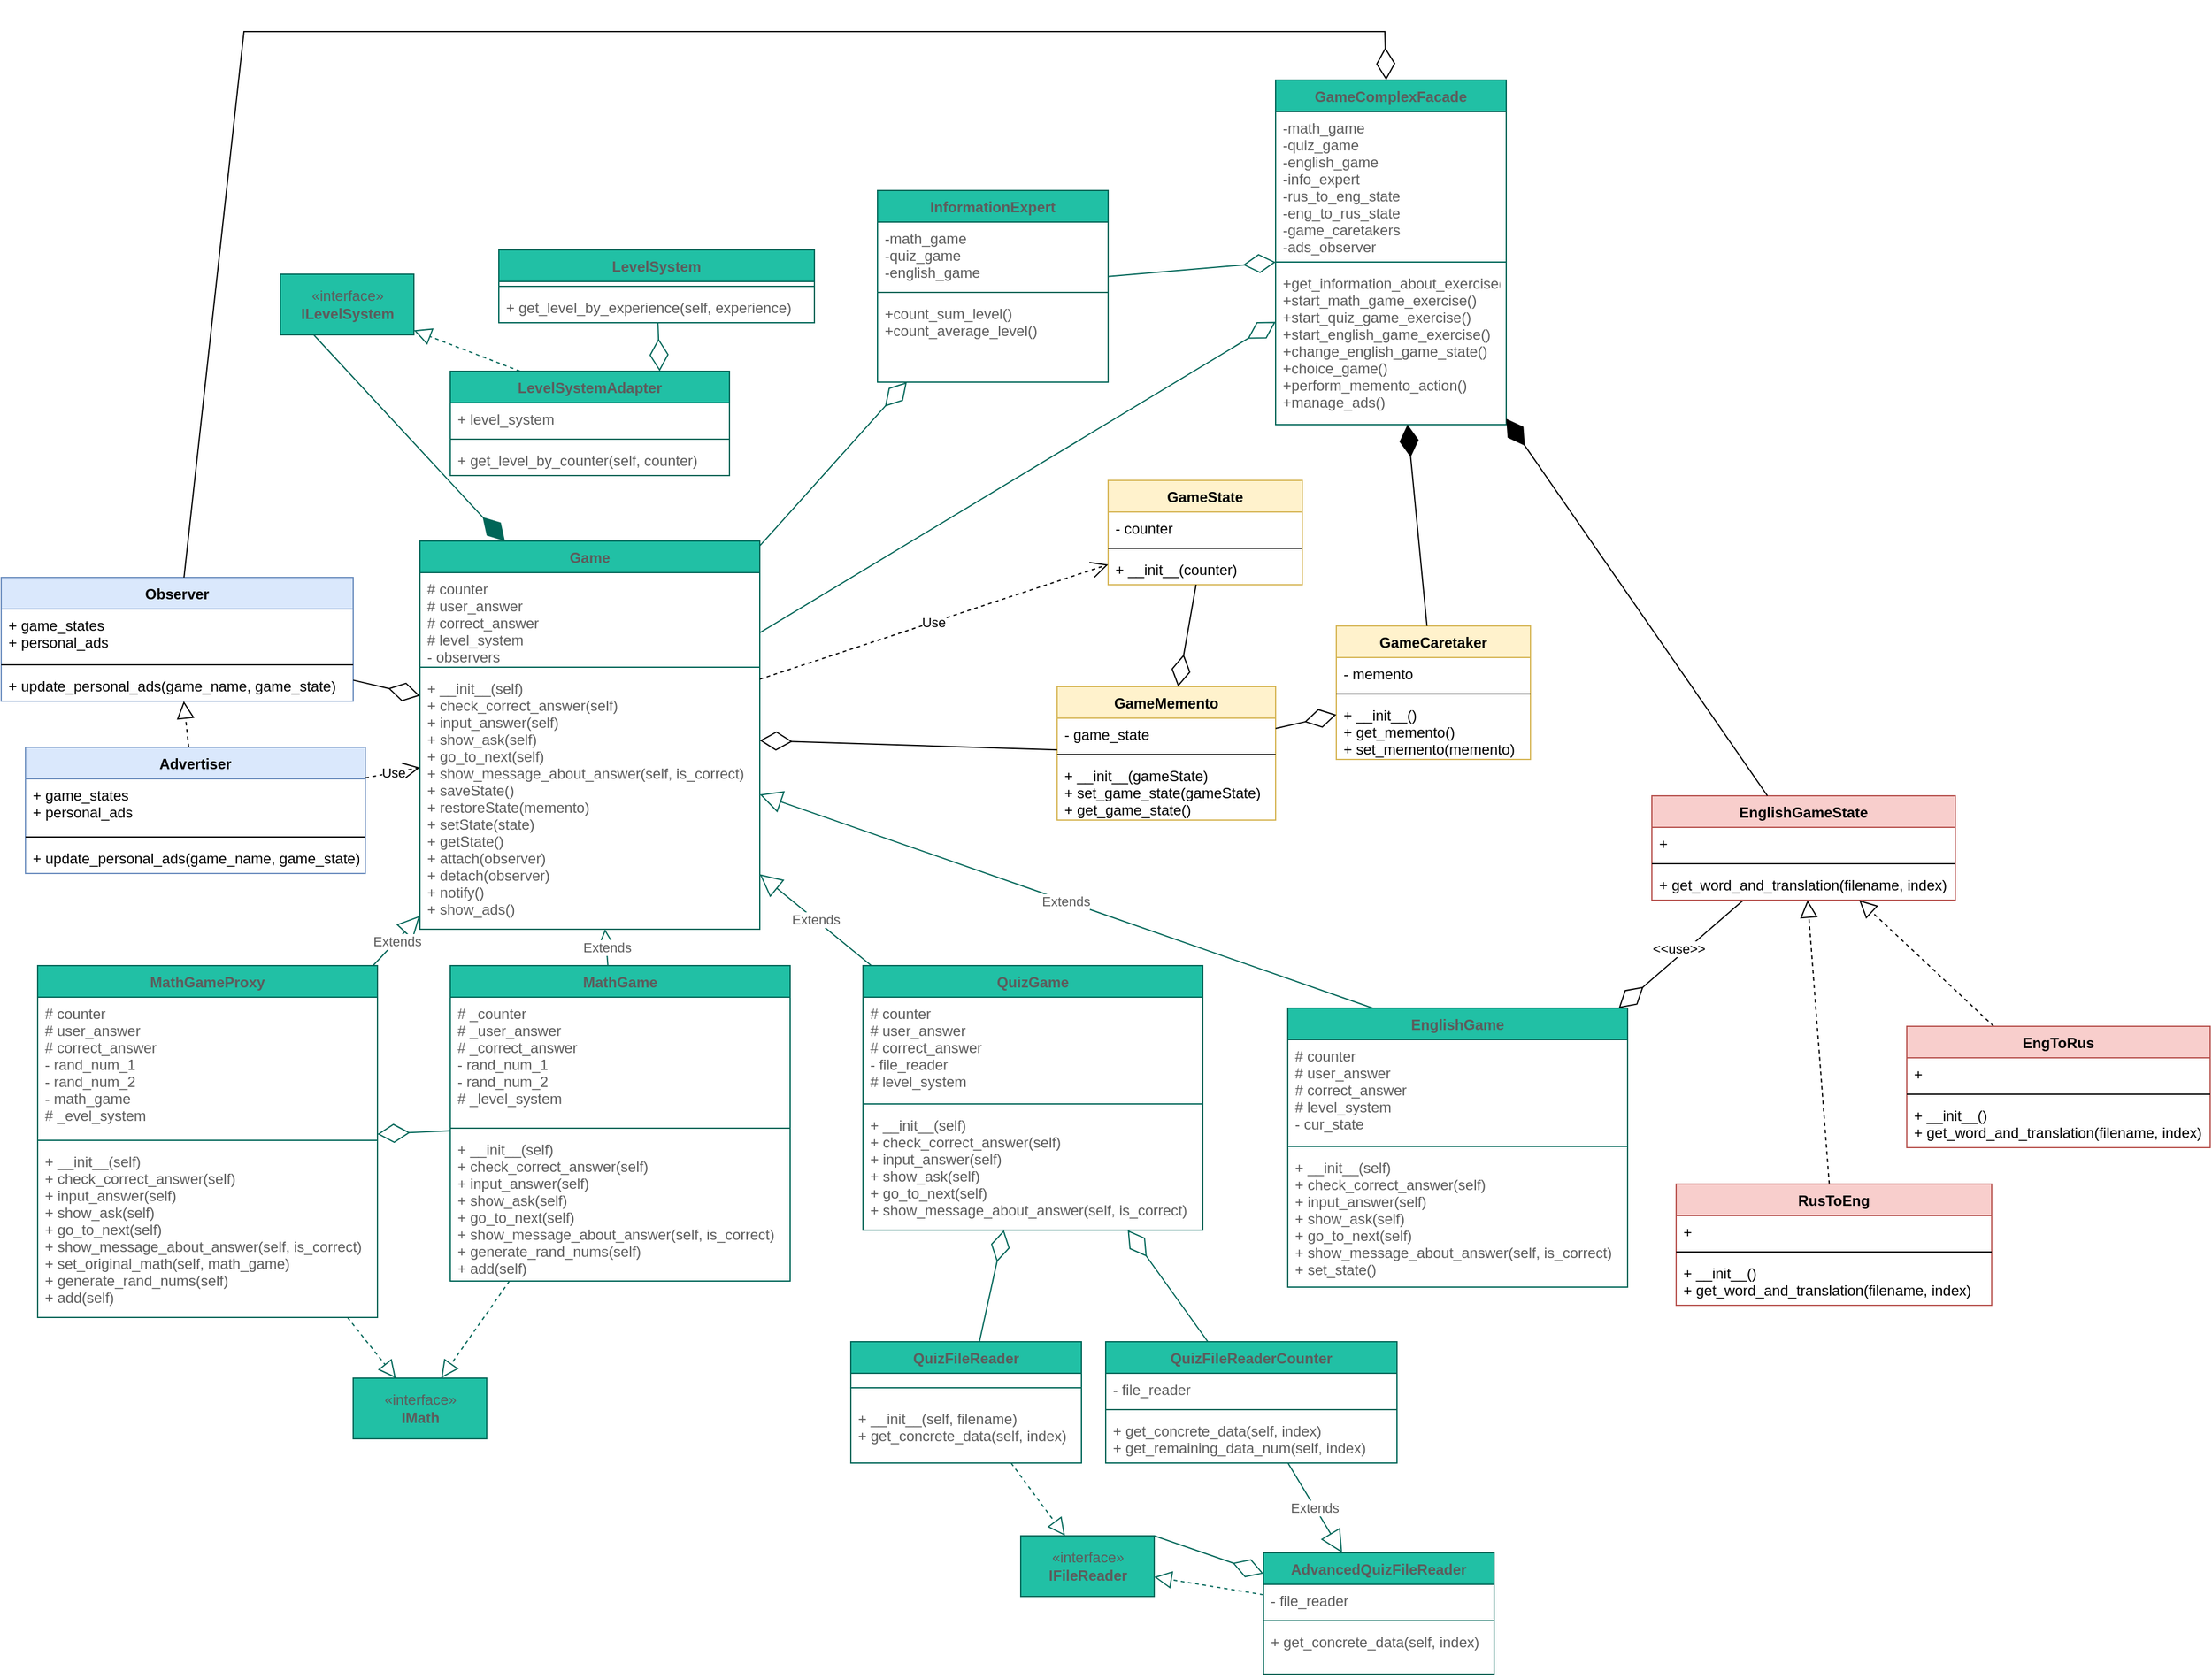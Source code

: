 <mxfile version="18.0.4" type="device"><diagram id="47L1khOK_J4-y1NFxD4O" name="Страница 1"><mxGraphModel dx="2498" dy="2611" grid="1" gridSize="10" guides="1" tooltips="1" connect="1" arrows="1" fold="1" page="1" pageScale="1" pageWidth="1654" pageHeight="1169" math="0" shadow="0"><root><mxCell id="0"/><mxCell id="1" parent="0"/><mxCell id="GJVrgp9cWyJkPdO_o0ju-1" value="«interface»&lt;br&gt;&lt;b&gt;IMath&lt;/b&gt;" style="html=1;fillColor=#21C0A5;strokeColor=#006658;fontColor=#5C5C5C;" parent="1" vertex="1"><mxGeometry x="300" y="780" width="110" height="50" as="geometry"/></mxCell><mxCell id="GJVrgp9cWyJkPdO_o0ju-2" value="«interface»&lt;br&gt;&lt;b&gt;IFileReader&lt;/b&gt;" style="html=1;fillColor=#21C0A5;strokeColor=#006658;fontColor=#5C5C5C;" parent="1" vertex="1"><mxGeometry x="850" y="910" width="110" height="50" as="geometry"/></mxCell><mxCell id="GJVrgp9cWyJkPdO_o0ju-3" value="QuizFileReader" style="swimlane;fontStyle=1;align=center;verticalAlign=top;childLayout=stackLayout;horizontal=1;startSize=26;horizontalStack=0;resizeParent=1;resizeParentMax=0;resizeLast=0;collapsible=1;marginBottom=0;fillColor=#21C0A5;strokeColor=#006658;fontColor=#5C5C5C;" parent="1" vertex="1"><mxGeometry x="710" y="750" width="190" height="100" as="geometry"/></mxCell><mxCell id="GJVrgp9cWyJkPdO_o0ju-5" value="" style="line;strokeWidth=1;fillColor=none;align=left;verticalAlign=middle;spacingTop=-1;spacingLeft=3;spacingRight=3;rotatable=0;labelPosition=right;points=[];portConstraint=eastwest;strokeColor=#006658;fontColor=#5C5C5C;" parent="GJVrgp9cWyJkPdO_o0ju-3" vertex="1"><mxGeometry y="26" width="190" height="24" as="geometry"/></mxCell><mxCell id="GJVrgp9cWyJkPdO_o0ju-6" value="+ __init__(self, filename)&#10;+ get_concrete_data(self, index)&#10;" style="text;strokeColor=none;fillColor=none;align=left;verticalAlign=top;spacingLeft=4;spacingRight=4;overflow=hidden;rotatable=0;points=[[0,0.5],[1,0.5]];portConstraint=eastwest;fontColor=#5C5C5C;" parent="GJVrgp9cWyJkPdO_o0ju-3" vertex="1"><mxGeometry y="50" width="190" height="50" as="geometry"/></mxCell><mxCell id="GJVrgp9cWyJkPdO_o0ju-7" value="" style="endArrow=block;dashed=1;endFill=0;endSize=12;html=1;rounded=0;strokeColor=#006658;fontColor=#5C5C5C;" parent="1" source="GJVrgp9cWyJkPdO_o0ju-3" target="GJVrgp9cWyJkPdO_o0ju-2" edge="1"><mxGeometry width="160" relative="1" as="geometry"><mxPoint x="450" y="330" as="sourcePoint"/><mxPoint x="610" y="330" as="targetPoint"/></mxGeometry></mxCell><mxCell id="GJVrgp9cWyJkPdO_o0ju-8" value="Game" style="swimlane;fontStyle=1;align=center;verticalAlign=top;childLayout=stackLayout;horizontal=1;startSize=26;horizontalStack=0;resizeParent=1;resizeParentMax=0;resizeLast=0;collapsible=1;marginBottom=0;fillColor=#21C0A5;strokeColor=#006658;fontColor=#5C5C5C;" parent="1" vertex="1"><mxGeometry x="355" y="90" width="280" height="320" as="geometry"/></mxCell><mxCell id="GJVrgp9cWyJkPdO_o0ju-9" value="# counter&#10;# user_answer&#10;# correct_answer&#10;# level_system&#10;- observers" style="text;strokeColor=none;fillColor=none;align=left;verticalAlign=top;spacingLeft=4;spacingRight=4;overflow=hidden;rotatable=0;points=[[0,0.5],[1,0.5]];portConstraint=eastwest;fontColor=#5C5C5C;" parent="GJVrgp9cWyJkPdO_o0ju-8" vertex="1"><mxGeometry y="26" width="280" height="74" as="geometry"/></mxCell><mxCell id="GJVrgp9cWyJkPdO_o0ju-10" value="" style="line;strokeWidth=1;fillColor=none;align=left;verticalAlign=middle;spacingTop=-1;spacingLeft=3;spacingRight=3;rotatable=0;labelPosition=right;points=[];portConstraint=eastwest;strokeColor=#006658;fontColor=#5C5C5C;" parent="GJVrgp9cWyJkPdO_o0ju-8" vertex="1"><mxGeometry y="100" width="280" height="8" as="geometry"/></mxCell><mxCell id="GJVrgp9cWyJkPdO_o0ju-11" value="+ __init__(self)&#10;+ check_correct_answer(self)&#10;+ input_answer(self)&#10;+ show_ask(self)&#10;+ go_to_next(self)&#10;+ show_message_about_answer(self, is_correct)&#10;+ saveState()&#10;+ restoreState(memento)&#10;+ setState(state)&#10;+ getState()&#10;+ attach(observer)&#10;+ detach(observer)&#10;+ notify()&#10;+ show_ads()" style="text;strokeColor=none;fillColor=none;align=left;verticalAlign=top;spacingLeft=4;spacingRight=4;overflow=hidden;rotatable=0;points=[[0,0.5],[1,0.5]];portConstraint=eastwest;fontColor=#5C5C5C;" parent="GJVrgp9cWyJkPdO_o0ju-8" vertex="1"><mxGeometry y="108" width="280" height="212" as="geometry"/></mxCell><mxCell id="GJVrgp9cWyJkPdO_o0ju-12" value="MathGame" style="swimlane;fontStyle=1;align=center;verticalAlign=top;childLayout=stackLayout;horizontal=1;startSize=26;horizontalStack=0;resizeParent=1;resizeParentMax=0;resizeLast=0;collapsible=1;marginBottom=0;fillColor=#21C0A5;strokeColor=#006658;fontColor=#5C5C5C;" parent="1" vertex="1"><mxGeometry x="380" y="440" width="280" height="260" as="geometry"/></mxCell><mxCell id="GJVrgp9cWyJkPdO_o0ju-13" value="# _counter&#10;# _user_answer&#10;# _correct_answer&#10;- rand_num_1&#10;- rand_num_2&#10;# _level_system" style="text;strokeColor=none;fillColor=none;align=left;verticalAlign=top;spacingLeft=4;spacingRight=4;overflow=hidden;rotatable=0;points=[[0,0.5],[1,0.5]];portConstraint=eastwest;fontColor=#5C5C5C;" parent="GJVrgp9cWyJkPdO_o0ju-12" vertex="1"><mxGeometry y="26" width="280" height="104" as="geometry"/></mxCell><mxCell id="GJVrgp9cWyJkPdO_o0ju-14" value="" style="line;strokeWidth=1;fillColor=none;align=left;verticalAlign=middle;spacingTop=-1;spacingLeft=3;spacingRight=3;rotatable=0;labelPosition=right;points=[];portConstraint=eastwest;strokeColor=#006658;fontColor=#5C5C5C;" parent="GJVrgp9cWyJkPdO_o0ju-12" vertex="1"><mxGeometry y="130" width="280" height="8" as="geometry"/></mxCell><mxCell id="GJVrgp9cWyJkPdO_o0ju-15" value="+ __init__(self)&#10;+ check_correct_answer(self)&#10;+ input_answer(self)&#10;+ show_ask(self)&#10;+ go_to_next(self)&#10;+ show_message_about_answer(self, is_correct)&#10;+ generate_rand_nums(self)&#10;+ add(self)" style="text;strokeColor=none;fillColor=none;align=left;verticalAlign=top;spacingLeft=4;spacingRight=4;overflow=hidden;rotatable=0;points=[[0,0.5],[1,0.5]];portConstraint=eastwest;fontColor=#5C5C5C;" parent="GJVrgp9cWyJkPdO_o0ju-12" vertex="1"><mxGeometry y="138" width="280" height="122" as="geometry"/></mxCell><mxCell id="GJVrgp9cWyJkPdO_o0ju-16" value="MathGameProxy" style="swimlane;fontStyle=1;align=center;verticalAlign=top;childLayout=stackLayout;horizontal=1;startSize=26;horizontalStack=0;resizeParent=1;resizeParentMax=0;resizeLast=0;collapsible=1;marginBottom=0;fillColor=#21C0A5;strokeColor=#006658;fontColor=#5C5C5C;" parent="1" vertex="1"><mxGeometry x="40" y="440" width="280" height="290" as="geometry"/></mxCell><mxCell id="GJVrgp9cWyJkPdO_o0ju-17" value="# counter&#10;# user_answer&#10;# correct_answer&#10;- rand_num_1&#10;- rand_num_2&#10;- math_game&#10;# _evel_system" style="text;strokeColor=none;fillColor=none;align=left;verticalAlign=top;spacingLeft=4;spacingRight=4;overflow=hidden;rotatable=0;points=[[0,0.5],[1,0.5]];portConstraint=eastwest;fontColor=#5C5C5C;" parent="GJVrgp9cWyJkPdO_o0ju-16" vertex="1"><mxGeometry y="26" width="280" height="114" as="geometry"/></mxCell><mxCell id="GJVrgp9cWyJkPdO_o0ju-18" value="" style="line;strokeWidth=1;fillColor=none;align=left;verticalAlign=middle;spacingTop=-1;spacingLeft=3;spacingRight=3;rotatable=0;labelPosition=right;points=[];portConstraint=eastwest;strokeColor=#006658;fontColor=#5C5C5C;" parent="GJVrgp9cWyJkPdO_o0ju-16" vertex="1"><mxGeometry y="140" width="280" height="8" as="geometry"/></mxCell><mxCell id="GJVrgp9cWyJkPdO_o0ju-19" value="+ __init__(self)&#10;+ check_correct_answer(self)&#10;+ input_answer(self)&#10;+ show_ask(self)&#10;+ go_to_next(self)&#10;+ show_message_about_answer(self, is_correct)&#10;+ set_original_math(self, math_game)&#10;+ generate_rand_nums(self)&#10;+ add(self)" style="text;strokeColor=none;fillColor=none;align=left;verticalAlign=top;spacingLeft=4;spacingRight=4;overflow=hidden;rotatable=0;points=[[0,0.5],[1,0.5]];portConstraint=eastwest;fontColor=#5C5C5C;" parent="GJVrgp9cWyJkPdO_o0ju-16" vertex="1"><mxGeometry y="148" width="280" height="142" as="geometry"/></mxCell><mxCell id="GJVrgp9cWyJkPdO_o0ju-20" value="" style="endArrow=block;dashed=1;endFill=0;endSize=12;html=1;rounded=0;strokeColor=#006658;fontColor=#5C5C5C;" parent="1" source="GJVrgp9cWyJkPdO_o0ju-16" target="GJVrgp9cWyJkPdO_o0ju-1" edge="1"><mxGeometry width="160" relative="1" as="geometry"><mxPoint x="260" y="330" as="sourcePoint"/><mxPoint x="420" y="330" as="targetPoint"/></mxGeometry></mxCell><mxCell id="GJVrgp9cWyJkPdO_o0ju-21" value="" style="endArrow=block;dashed=1;endFill=0;endSize=12;html=1;rounded=0;strokeColor=#006658;fontColor=#5C5C5C;" parent="1" source="GJVrgp9cWyJkPdO_o0ju-12" target="GJVrgp9cWyJkPdO_o0ju-1" edge="1"><mxGeometry width="160" relative="1" as="geometry"><mxPoint x="260" y="330" as="sourcePoint"/><mxPoint x="420" y="330" as="targetPoint"/></mxGeometry></mxCell><mxCell id="GJVrgp9cWyJkPdO_o0ju-22" value="Extends" style="endArrow=block;endSize=16;endFill=0;html=1;rounded=0;strokeColor=#006658;fontColor=#5C5C5C;" parent="1" source="GJVrgp9cWyJkPdO_o0ju-12" target="GJVrgp9cWyJkPdO_o0ju-8" edge="1"><mxGeometry width="160" relative="1" as="geometry"><mxPoint x="260" y="330" as="sourcePoint"/><mxPoint x="420" y="330" as="targetPoint"/></mxGeometry></mxCell><mxCell id="GJVrgp9cWyJkPdO_o0ju-23" value="Extends" style="endArrow=block;endSize=16;endFill=0;html=1;rounded=0;strokeColor=#006658;fontColor=#5C5C5C;" parent="1" source="GJVrgp9cWyJkPdO_o0ju-16" target="GJVrgp9cWyJkPdO_o0ju-8" edge="1"><mxGeometry width="160" relative="1" as="geometry"><mxPoint x="436.721" y="420" as="sourcePoint"/><mxPoint x="478.033" y="330" as="targetPoint"/></mxGeometry></mxCell><mxCell id="GJVrgp9cWyJkPdO_o0ju-24" value="QuizGame" style="swimlane;fontStyle=1;align=center;verticalAlign=top;childLayout=stackLayout;horizontal=1;startSize=26;horizontalStack=0;resizeParent=1;resizeParentMax=0;resizeLast=0;collapsible=1;marginBottom=0;fillColor=#21C0A5;strokeColor=#006658;fontColor=#5C5C5C;" parent="1" vertex="1"><mxGeometry x="720" y="440" width="280" height="218" as="geometry"/></mxCell><mxCell id="GJVrgp9cWyJkPdO_o0ju-25" value="# counter&#10;# user_answer&#10;# correct_answer&#10;- file_reader&#10;# level_system" style="text;strokeColor=none;fillColor=none;align=left;verticalAlign=top;spacingLeft=4;spacingRight=4;overflow=hidden;rotatable=0;points=[[0,0.5],[1,0.5]];portConstraint=eastwest;fontColor=#5C5C5C;" parent="GJVrgp9cWyJkPdO_o0ju-24" vertex="1"><mxGeometry y="26" width="280" height="84" as="geometry"/></mxCell><mxCell id="GJVrgp9cWyJkPdO_o0ju-26" value="" style="line;strokeWidth=1;fillColor=none;align=left;verticalAlign=middle;spacingTop=-1;spacingLeft=3;spacingRight=3;rotatable=0;labelPosition=right;points=[];portConstraint=eastwest;strokeColor=#006658;fontColor=#5C5C5C;" parent="GJVrgp9cWyJkPdO_o0ju-24" vertex="1"><mxGeometry y="110" width="280" height="8" as="geometry"/></mxCell><mxCell id="GJVrgp9cWyJkPdO_o0ju-27" value="+ __init__(self)&#10;+ check_correct_answer(self)&#10;+ input_answer(self)&#10;+ show_ask(self)&#10;+ go_to_next(self)&#10;+ show_message_about_answer(self, is_correct)" style="text;strokeColor=none;fillColor=none;align=left;verticalAlign=top;spacingLeft=4;spacingRight=4;overflow=hidden;rotatable=0;points=[[0,0.5],[1,0.5]];portConstraint=eastwest;fontColor=#5C5C5C;" parent="GJVrgp9cWyJkPdO_o0ju-24" vertex="1"><mxGeometry y="118" width="280" height="100" as="geometry"/></mxCell><mxCell id="GJVrgp9cWyJkPdO_o0ju-30" value="Extends" style="endArrow=block;endSize=16;endFill=0;html=1;rounded=0;strokeColor=#006658;fontColor=#5C5C5C;" parent="1" source="GJVrgp9cWyJkPdO_o0ju-24" target="GJVrgp9cWyJkPdO_o0ju-8" edge="1"><mxGeometry width="160" relative="1" as="geometry"><mxPoint x="470" y="330" as="sourcePoint"/><mxPoint x="630" y="330" as="targetPoint"/></mxGeometry></mxCell><mxCell id="GJVrgp9cWyJkPdO_o0ju-33" value="" style="endArrow=diamondThin;endFill=0;endSize=24;html=1;rounded=0;strokeColor=#006658;fontColor=#5C5C5C;" parent="1" source="GJVrgp9cWyJkPdO_o0ju-3" target="GJVrgp9cWyJkPdO_o0ju-24" edge="1"><mxGeometry width="160" relative="1" as="geometry"><mxPoint x="890" y="410" as="sourcePoint"/><mxPoint x="820" y="420" as="targetPoint"/></mxGeometry></mxCell><mxCell id="GJVrgp9cWyJkPdO_o0ju-34" value="" style="endArrow=diamondThin;endFill=0;endSize=24;html=1;rounded=0;strokeColor=#006658;fontColor=#5C5C5C;" parent="1" source="GJVrgp9cWyJkPdO_o0ju-12" target="GJVrgp9cWyJkPdO_o0ju-16" edge="1"><mxGeometry width="160" relative="1" as="geometry"><mxPoint x="340" y="530" as="sourcePoint"/><mxPoint x="630" y="330" as="targetPoint"/></mxGeometry></mxCell><mxCell id="GWWvxR5-vKfS2fIz4KUK-1" value="«interface»&lt;br&gt;&lt;b&gt;ILevelSystem&lt;br&gt;&lt;/b&gt;" style="html=1;fillColor=#21C0A5;strokeColor=#006658;fontColor=#5C5C5C;" parent="1" vertex="1"><mxGeometry x="240" y="-130" width="110" height="50" as="geometry"/></mxCell><mxCell id="GWWvxR5-vKfS2fIz4KUK-9" value="" style="endArrow=block;dashed=1;endFill=0;endSize=12;html=1;rounded=0;exitX=0.25;exitY=0;exitDx=0;exitDy=0;strokeColor=#006658;fontColor=#5C5C5C;" parent="1" source="ld3QfRe9ozLoB7Dyn18O-8" target="GWWvxR5-vKfS2fIz4KUK-1" edge="1"><mxGeometry width="160" relative="1" as="geometry"><mxPoint x="617.5" y="30" as="sourcePoint"/><mxPoint x="235" y="-50" as="targetPoint"/></mxGeometry></mxCell><mxCell id="GWWvxR5-vKfS2fIz4KUK-10" value="LevelSystem" style="swimlane;fontStyle=1;align=center;verticalAlign=top;childLayout=stackLayout;horizontal=1;startSize=26;horizontalStack=0;resizeParent=1;resizeParentMax=0;resizeLast=0;collapsible=1;marginBottom=0;fillColor=#21C0A5;strokeColor=#006658;fontColor=#5C5C5C;" parent="1" vertex="1"><mxGeometry x="420" y="-150" width="260" height="60" as="geometry"/></mxCell><mxCell id="GWWvxR5-vKfS2fIz4KUK-12" value="" style="line;strokeWidth=1;fillColor=none;align=left;verticalAlign=middle;spacingTop=-1;spacingLeft=3;spacingRight=3;rotatable=0;labelPosition=right;points=[];portConstraint=eastwest;strokeColor=#006658;fontColor=#5C5C5C;" parent="GWWvxR5-vKfS2fIz4KUK-10" vertex="1"><mxGeometry y="26" width="260" height="8" as="geometry"/></mxCell><mxCell id="GWWvxR5-vKfS2fIz4KUK-13" value="+ get_level_by_experience(self, experience)" style="text;strokeColor=none;fillColor=none;align=left;verticalAlign=top;spacingLeft=4;spacingRight=4;overflow=hidden;rotatable=0;points=[[0,0.5],[1,0.5]];portConstraint=eastwest;fontColor=#5C5C5C;" parent="GWWvxR5-vKfS2fIz4KUK-10" vertex="1"><mxGeometry y="34" width="260" height="26" as="geometry"/></mxCell><mxCell id="GWWvxR5-vKfS2fIz4KUK-15" value="" style="endArrow=diamondThin;endFill=0;endSize=24;html=1;rounded=0;entryX=0.75;entryY=0;entryDx=0;entryDy=0;strokeColor=#006658;fontColor=#5C5C5C;" parent="1" source="GWWvxR5-vKfS2fIz4KUK-10" target="ld3QfRe9ozLoB7Dyn18O-8" edge="1"><mxGeometry width="160" relative="1" as="geometry"><mxPoint x="675" y="177.077" as="sourcePoint"/><mxPoint x="752.5" y="30" as="targetPoint"/></mxGeometry></mxCell><mxCell id="GWWvxR5-vKfS2fIz4KUK-22" value="AdvancedQuizFileReader" style="swimlane;fontStyle=1;align=center;verticalAlign=top;childLayout=stackLayout;horizontal=1;startSize=26;horizontalStack=0;resizeParent=1;resizeParentMax=0;resizeLast=0;collapsible=1;marginBottom=0;fillColor=#21C0A5;strokeColor=#006658;fontColor=#5C5C5C;" parent="1" vertex="1"><mxGeometry x="1050" y="924" width="190" height="100" as="geometry"/></mxCell><mxCell id="GWWvxR5-vKfS2fIz4KUK-23" value="- file_reader" style="text;strokeColor=none;fillColor=none;align=left;verticalAlign=top;spacingLeft=4;spacingRight=4;overflow=hidden;rotatable=0;points=[[0,0.5],[1,0.5]];portConstraint=eastwest;fontColor=#5C5C5C;" parent="GWWvxR5-vKfS2fIz4KUK-22" vertex="1"><mxGeometry y="26" width="190" height="26" as="geometry"/></mxCell><mxCell id="GWWvxR5-vKfS2fIz4KUK-24" value="" style="line;strokeWidth=1;fillColor=none;align=left;verticalAlign=middle;spacingTop=-1;spacingLeft=3;spacingRight=3;rotatable=0;labelPosition=right;points=[];portConstraint=eastwest;strokeColor=#006658;fontColor=#5C5C5C;" parent="GWWvxR5-vKfS2fIz4KUK-22" vertex="1"><mxGeometry y="52" width="190" height="8" as="geometry"/></mxCell><mxCell id="GWWvxR5-vKfS2fIz4KUK-25" value="+ get_concrete_data(self, index)" style="text;strokeColor=none;fillColor=none;align=left;verticalAlign=top;spacingLeft=4;spacingRight=4;overflow=hidden;rotatable=0;points=[[0,0.5],[1,0.5]];portConstraint=eastwest;fontColor=#5C5C5C;" parent="GWWvxR5-vKfS2fIz4KUK-22" vertex="1"><mxGeometry y="60" width="190" height="40" as="geometry"/></mxCell><mxCell id="GWWvxR5-vKfS2fIz4KUK-26" value="" style="endArrow=block;dashed=1;endFill=0;endSize=12;html=1;rounded=0;strokeColor=#006658;fontColor=#5C5C5C;" parent="1" source="GWWvxR5-vKfS2fIz4KUK-22" target="GJVrgp9cWyJkPdO_o0ju-2" edge="1"><mxGeometry width="160" relative="1" as="geometry"><mxPoint x="810" y="290" as="sourcePoint"/><mxPoint x="810" y="240" as="targetPoint"/></mxGeometry></mxCell><mxCell id="GWWvxR5-vKfS2fIz4KUK-27" value="" style="endArrow=diamondThin;endFill=0;endSize=24;html=1;rounded=0;exitX=1;exitY=0;exitDx=0;exitDy=0;strokeColor=#006658;fontColor=#5C5C5C;" parent="1" source="GJVrgp9cWyJkPdO_o0ju-2" target="GWWvxR5-vKfS2fIz4KUK-22" edge="1"><mxGeometry width="160" relative="1" as="geometry"><mxPoint x="1120" y="190" as="sourcePoint"/><mxPoint x="1040" y="230" as="targetPoint"/></mxGeometry></mxCell><mxCell id="GWWvxR5-vKfS2fIz4KUK-28" value="QuizFileReaderCounter" style="swimlane;fontStyle=1;align=center;verticalAlign=top;childLayout=stackLayout;horizontal=1;startSize=26;horizontalStack=0;resizeParent=1;resizeParentMax=0;resizeLast=0;collapsible=1;marginBottom=0;fillColor=#21C0A5;strokeColor=#006658;fontColor=#5C5C5C;" parent="1" vertex="1"><mxGeometry x="920" y="750" width="240" height="100" as="geometry"/></mxCell><mxCell id="GWWvxR5-vKfS2fIz4KUK-29" value="- file_reader" style="text;strokeColor=none;fillColor=none;align=left;verticalAlign=top;spacingLeft=4;spacingRight=4;overflow=hidden;rotatable=0;points=[[0,0.5],[1,0.5]];portConstraint=eastwest;fontColor=#5C5C5C;" parent="GWWvxR5-vKfS2fIz4KUK-28" vertex="1"><mxGeometry y="26" width="240" height="26" as="geometry"/></mxCell><mxCell id="GWWvxR5-vKfS2fIz4KUK-30" value="" style="line;strokeWidth=1;fillColor=none;align=left;verticalAlign=middle;spacingTop=-1;spacingLeft=3;spacingRight=3;rotatable=0;labelPosition=right;points=[];portConstraint=eastwest;strokeColor=#006658;fontColor=#5C5C5C;" parent="GWWvxR5-vKfS2fIz4KUK-28" vertex="1"><mxGeometry y="52" width="240" height="8" as="geometry"/></mxCell><mxCell id="GWWvxR5-vKfS2fIz4KUK-31" value="+ get_concrete_data(self, index)&#10;+ get_remaining_data_num(self, index)" style="text;strokeColor=none;fillColor=none;align=left;verticalAlign=top;spacingLeft=4;spacingRight=4;overflow=hidden;rotatable=0;points=[[0,0.5],[1,0.5]];portConstraint=eastwest;fontColor=#5C5C5C;" parent="GWWvxR5-vKfS2fIz4KUK-28" vertex="1"><mxGeometry y="60" width="240" height="40" as="geometry"/></mxCell><mxCell id="FPQztJp6y0ThQCiuHqUh-1" value="" style="endArrow=diamondThin;endFill=0;endSize=24;html=1;rounded=0;strokeColor=#006658;fontColor=#5C5C5C;" parent="1" source="GWWvxR5-vKfS2fIz4KUK-28" target="GJVrgp9cWyJkPdO_o0ju-24" edge="1"><mxGeometry width="160" relative="1" as="geometry"><mxPoint x="760" y="440" as="sourcePoint"/><mxPoint x="1070" y="600" as="targetPoint"/></mxGeometry></mxCell><mxCell id="FPQztJp6y0ThQCiuHqUh-3" value="Extends" style="endArrow=block;endSize=16;endFill=0;html=1;rounded=0;strokeColor=#006658;fontColor=#5C5C5C;" parent="1" source="GWWvxR5-vKfS2fIz4KUK-28" target="GWWvxR5-vKfS2fIz4KUK-22" edge="1"><mxGeometry width="160" relative="1" as="geometry"><mxPoint x="753.529" y="450" as="sourcePoint"/><mxPoint x="635.882" y="350" as="targetPoint"/></mxGeometry></mxCell><mxCell id="ld3QfRe9ozLoB7Dyn18O-3" value="" style="endArrow=diamondThin;endFill=1;endSize=24;html=1;rounded=0;entryX=0.25;entryY=0;entryDx=0;entryDy=0;exitX=0.25;exitY=1;exitDx=0;exitDy=0;strokeColor=#006658;fontColor=#5C5C5C;" parent="1" source="GWWvxR5-vKfS2fIz4KUK-1" target="GJVrgp9cWyJkPdO_o0ju-8" edge="1"><mxGeometry width="160" relative="1" as="geometry"><mxPoint x="450" y="-60" as="sourcePoint"/><mxPoint x="820" y="-10" as="targetPoint"/></mxGeometry></mxCell><mxCell id="ld3QfRe9ozLoB7Dyn18O-8" value="LevelSystemAdapter" style="swimlane;fontStyle=1;align=center;verticalAlign=top;childLayout=stackLayout;horizontal=1;startSize=26;horizontalStack=0;resizeParent=1;resizeParentMax=0;resizeLast=0;collapsible=1;marginBottom=0;fillColor=#21C0A5;strokeColor=#006658;fontColor=#5C5C5C;" parent="1" vertex="1"><mxGeometry x="380" y="-50" width="230" height="86" as="geometry"/></mxCell><mxCell id="ld3QfRe9ozLoB7Dyn18O-9" value="+ level_system" style="text;strokeColor=none;fillColor=none;align=left;verticalAlign=top;spacingLeft=4;spacingRight=4;overflow=hidden;rotatable=0;points=[[0,0.5],[1,0.5]];portConstraint=eastwest;fontColor=#5C5C5C;" parent="ld3QfRe9ozLoB7Dyn18O-8" vertex="1"><mxGeometry y="26" width="230" height="26" as="geometry"/></mxCell><mxCell id="ld3QfRe9ozLoB7Dyn18O-10" value="" style="line;strokeWidth=1;fillColor=none;align=left;verticalAlign=middle;spacingTop=-1;spacingLeft=3;spacingRight=3;rotatable=0;labelPosition=right;points=[];portConstraint=eastwest;strokeColor=#006658;fontColor=#5C5C5C;" parent="ld3QfRe9ozLoB7Dyn18O-8" vertex="1"><mxGeometry y="52" width="230" height="8" as="geometry"/></mxCell><mxCell id="ld3QfRe9ozLoB7Dyn18O-11" value="+ get_level_by_counter(self, counter)" style="text;strokeColor=none;fillColor=none;align=left;verticalAlign=top;spacingLeft=4;spacingRight=4;overflow=hidden;rotatable=0;points=[[0,0.5],[1,0.5]];portConstraint=eastwest;fontColor=#5C5C5C;" parent="ld3QfRe9ozLoB7Dyn18O-8" vertex="1"><mxGeometry y="60" width="230" height="26" as="geometry"/></mxCell><mxCell id="spKY0yfxIEkexVeLF7e9-422" value="EnglishGame" style="swimlane;fontStyle=1;align=center;verticalAlign=top;childLayout=stackLayout;horizontal=1;startSize=26;horizontalStack=0;resizeParent=1;resizeParentMax=0;resizeLast=0;collapsible=1;marginBottom=0;fillColor=#21C0A5;strokeColor=#006658;fontColor=#5C5C5C;" parent="1" vertex="1"><mxGeometry x="1070" y="475" width="280" height="230" as="geometry"/></mxCell><mxCell id="spKY0yfxIEkexVeLF7e9-423" value="# counter&#10;# user_answer&#10;# correct_answer&#10;# level_system&#10;- cur_state" style="text;strokeColor=none;fillColor=none;align=left;verticalAlign=top;spacingLeft=4;spacingRight=4;overflow=hidden;rotatable=0;points=[[0,0.5],[1,0.5]];portConstraint=eastwest;fontColor=#5C5C5C;" parent="spKY0yfxIEkexVeLF7e9-422" vertex="1"><mxGeometry y="26" width="280" height="84" as="geometry"/></mxCell><mxCell id="spKY0yfxIEkexVeLF7e9-424" value="" style="line;strokeWidth=1;fillColor=none;align=left;verticalAlign=middle;spacingTop=-1;spacingLeft=3;spacingRight=3;rotatable=0;labelPosition=right;points=[];portConstraint=eastwest;strokeColor=#006658;fontColor=#5C5C5C;" parent="spKY0yfxIEkexVeLF7e9-422" vertex="1"><mxGeometry y="110" width="280" height="8" as="geometry"/></mxCell><mxCell id="spKY0yfxIEkexVeLF7e9-425" value="+ __init__(self)&#10;+ check_correct_answer(self)&#10;+ input_answer(self)&#10;+ show_ask(self)&#10;+ go_to_next(self)&#10;+ show_message_about_answer(self, is_correct)&#10;+ set_state()" style="text;strokeColor=none;fillColor=none;align=left;verticalAlign=top;spacingLeft=4;spacingRight=4;overflow=hidden;rotatable=0;points=[[0,0.5],[1,0.5]];portConstraint=eastwest;fontColor=#5C5C5C;" parent="spKY0yfxIEkexVeLF7e9-422" vertex="1"><mxGeometry y="118" width="280" height="112" as="geometry"/></mxCell><mxCell id="spKY0yfxIEkexVeLF7e9-426" value="Extends" style="endArrow=block;endSize=16;endFill=0;html=1;rounded=0;exitX=0.25;exitY=0;exitDx=0;exitDy=0;strokeColor=#006658;fontColor=#5C5C5C;" parent="1" source="spKY0yfxIEkexVeLF7e9-422" target="GJVrgp9cWyJkPdO_o0ju-8" edge="1"><mxGeometry width="160" relative="1" as="geometry"><mxPoint x="746.054" y="450" as="sourcePoint"/><mxPoint x="643.712" y="360" as="targetPoint"/><Array as="points"/></mxGeometry></mxCell><mxCell id="spKY0yfxIEkexVeLF7e9-469" value="GameComplexFacade" style="swimlane;fontStyle=1;align=center;verticalAlign=top;childLayout=stackLayout;horizontal=1;startSize=26;horizontalStack=0;resizeParent=1;resizeParentMax=0;resizeLast=0;collapsible=1;marginBottom=0;fillColor=#21C0A5;strokeColor=#006658;fontColor=#5C5C5C;" parent="1" vertex="1"><mxGeometry x="1060" y="-290" width="190" height="284" as="geometry"/></mxCell><mxCell id="spKY0yfxIEkexVeLF7e9-470" value="-math_game&#10;-quiz_game&#10;-english_game&#10;-info_expert&#10;-rus_to_eng_state&#10;-eng_to_rus_state&#10;-game_caretakers&#10;-ads_observer" style="text;strokeColor=none;fillColor=none;align=left;verticalAlign=top;spacingLeft=4;spacingRight=4;overflow=hidden;rotatable=0;points=[[0,0.5],[1,0.5]];portConstraint=eastwest;fontColor=#5C5C5C;" parent="spKY0yfxIEkexVeLF7e9-469" vertex="1"><mxGeometry y="26" width="190" height="120" as="geometry"/></mxCell><mxCell id="spKY0yfxIEkexVeLF7e9-471" value="" style="line;strokeWidth=1;fillColor=none;align=left;verticalAlign=middle;spacingTop=-1;spacingLeft=3;spacingRight=3;rotatable=0;labelPosition=right;points=[];portConstraint=eastwest;strokeColor=#006658;fontColor=#5C5C5C;" parent="spKY0yfxIEkexVeLF7e9-469" vertex="1"><mxGeometry y="146" width="190" height="8" as="geometry"/></mxCell><mxCell id="spKY0yfxIEkexVeLF7e9-472" value="+get_information_about_exercise()&#10;+start_math_game_exercise()&#10;+start_quiz_game_exercise()&#10;+start_english_game_exercise()&#10;+change_english_game_state()&#10;+choice_game()&#10;+perform_memento_action()&#10;+manage_ads()" style="text;strokeColor=none;fillColor=none;align=left;verticalAlign=top;spacingLeft=4;spacingRight=4;overflow=hidden;rotatable=0;points=[[0,0.5],[1,0.5]];portConstraint=eastwest;fontColor=#5C5C5C;" parent="spKY0yfxIEkexVeLF7e9-469" vertex="1"><mxGeometry y="154" width="190" height="130" as="geometry"/></mxCell><mxCell id="spKY0yfxIEkexVeLF7e9-473" value="" style="endArrow=diamondThin;endFill=0;endSize=24;html=1;rounded=0;strokeColor=#006658;fontColor=#5C5C5C;" parent="1" source="GJVrgp9cWyJkPdO_o0ju-8" target="spKY0yfxIEkexVeLF7e9-469" edge="1"><mxGeometry width="160" relative="1" as="geometry"><mxPoint x="890" y="140" as="sourcePoint"/><mxPoint x="1050" y="140" as="targetPoint"/></mxGeometry></mxCell><mxCell id="-lM4ACut-ZRZzYosyZcE-1" value="InformationExpert" style="swimlane;fontStyle=1;align=center;verticalAlign=top;childLayout=stackLayout;horizontal=1;startSize=26;horizontalStack=0;resizeParent=1;resizeParentMax=0;resizeLast=0;collapsible=1;marginBottom=0;fillColor=#21C0A5;strokeColor=#006658;fontColor=#5C5C5C;" parent="1" vertex="1"><mxGeometry x="732" y="-199" width="190" height="158" as="geometry"/></mxCell><mxCell id="-lM4ACut-ZRZzYosyZcE-2" value="-math_game&#10;-quiz_game&#10;-english_game" style="text;strokeColor=none;fillColor=none;align=left;verticalAlign=top;spacingLeft=4;spacingRight=4;overflow=hidden;rotatable=0;points=[[0,0.5],[1,0.5]];portConstraint=eastwest;fontColor=#5C5C5C;" parent="-lM4ACut-ZRZzYosyZcE-1" vertex="1"><mxGeometry y="26" width="190" height="54" as="geometry"/></mxCell><mxCell id="-lM4ACut-ZRZzYosyZcE-3" value="" style="line;strokeWidth=1;fillColor=none;align=left;verticalAlign=middle;spacingTop=-1;spacingLeft=3;spacingRight=3;rotatable=0;labelPosition=right;points=[];portConstraint=eastwest;strokeColor=#006658;fontColor=#5C5C5C;" parent="-lM4ACut-ZRZzYosyZcE-1" vertex="1"><mxGeometry y="80" width="190" height="8" as="geometry"/></mxCell><mxCell id="-lM4ACut-ZRZzYosyZcE-4" value="+count_sum_level()&#10;+count_average_level()" style="text;strokeColor=none;fillColor=none;align=left;verticalAlign=top;spacingLeft=4;spacingRight=4;overflow=hidden;rotatable=0;points=[[0,0.5],[1,0.5]];portConstraint=eastwest;fontColor=#5C5C5C;" parent="-lM4ACut-ZRZzYosyZcE-1" vertex="1"><mxGeometry y="88" width="190" height="70" as="geometry"/></mxCell><mxCell id="-lM4ACut-ZRZzYosyZcE-5" value="" style="endArrow=diamondThin;endFill=0;endSize=24;html=1;rounded=0;strokeColor=#006658;fontColor=#5C5C5C;" parent="1" source="GJVrgp9cWyJkPdO_o0ju-8" target="-lM4ACut-ZRZzYosyZcE-1" edge="1"><mxGeometry width="160" relative="1" as="geometry"><mxPoint x="670" y="217.839" as="sourcePoint"/><mxPoint x="870" y="157.609" as="targetPoint"/></mxGeometry></mxCell><mxCell id="-lM4ACut-ZRZzYosyZcE-6" value="" style="endArrow=diamondThin;endFill=0;endSize=24;html=1;rounded=0;strokeColor=#006658;fontColor=#5C5C5C;" parent="1" source="-lM4ACut-ZRZzYosyZcE-1" target="spKY0yfxIEkexVeLF7e9-469" edge="1"><mxGeometry width="160" relative="1" as="geometry"><mxPoint x="670" y="217.195" as="sourcePoint"/><mxPoint x="870" y="156.046" as="targetPoint"/></mxGeometry></mxCell><mxCell id="kbYihk5FKzCSvoLlfrNe-1" value="" style="endArrow=diamondThin;endFill=0;endSize=24;html=1;rounded=0;" edge="1" parent="1" source="kbYihk5FKzCSvoLlfrNe-2" target="spKY0yfxIEkexVeLF7e9-422"><mxGeometry width="160" relative="1" as="geometry"><mxPoint x="1470" y="510" as="sourcePoint"/><mxPoint x="1490" y="540" as="targetPoint"/></mxGeometry></mxCell><mxCell id="kbYihk5FKzCSvoLlfrNe-16" value="&amp;lt;&amp;lt;use&amp;gt;&amp;gt;" style="edgeLabel;html=1;align=center;verticalAlign=middle;resizable=0;points=[];" vertex="1" connectable="0" parent="kbYihk5FKzCSvoLlfrNe-1"><mxGeometry x="-0.384" y="3" relative="1" as="geometry"><mxPoint x="-24" y="10" as="offset"/></mxGeometry></mxCell><mxCell id="kbYihk5FKzCSvoLlfrNe-2" value="EnglishGameState" style="swimlane;fontStyle=1;align=center;verticalAlign=top;childLayout=stackLayout;horizontal=1;startSize=26;horizontalStack=0;resizeParent=1;resizeParentMax=0;resizeLast=0;collapsible=1;marginBottom=0;fillColor=#f8cecc;strokeColor=#b85450;" vertex="1" parent="1"><mxGeometry x="1370" y="300" width="250" height="86" as="geometry"/></mxCell><mxCell id="kbYihk5FKzCSvoLlfrNe-3" value="+" style="text;strokeColor=none;fillColor=none;align=left;verticalAlign=top;spacingLeft=4;spacingRight=4;overflow=hidden;rotatable=0;points=[[0,0.5],[1,0.5]];portConstraint=eastwest;" vertex="1" parent="kbYihk5FKzCSvoLlfrNe-2"><mxGeometry y="26" width="250" height="26" as="geometry"/></mxCell><mxCell id="kbYihk5FKzCSvoLlfrNe-4" value="" style="line;strokeWidth=1;fillColor=none;align=left;verticalAlign=middle;spacingTop=-1;spacingLeft=3;spacingRight=3;rotatable=0;labelPosition=right;points=[];portConstraint=eastwest;" vertex="1" parent="kbYihk5FKzCSvoLlfrNe-2"><mxGeometry y="52" width="250" height="8" as="geometry"/></mxCell><mxCell id="kbYihk5FKzCSvoLlfrNe-5" value="+ get_word_and_translation(filename, index)" style="text;strokeColor=none;fillColor=none;align=left;verticalAlign=top;spacingLeft=4;spacingRight=4;overflow=hidden;rotatable=0;points=[[0,0.5],[1,0.5]];portConstraint=eastwest;" vertex="1" parent="kbYihk5FKzCSvoLlfrNe-2"><mxGeometry y="60" width="250" height="26" as="geometry"/></mxCell><mxCell id="kbYihk5FKzCSvoLlfrNe-6" value="" style="endArrow=block;dashed=1;endFill=0;endSize=12;html=1;rounded=0;" edge="1" parent="1" source="kbYihk5FKzCSvoLlfrNe-7" target="kbYihk5FKzCSvoLlfrNe-2"><mxGeometry width="160" relative="1" as="geometry"><mxPoint x="1520" y="630" as="sourcePoint"/><mxPoint x="1570" y="680" as="targetPoint"/></mxGeometry></mxCell><mxCell id="kbYihk5FKzCSvoLlfrNe-7" value="RusToEng" style="swimlane;fontStyle=1;align=center;verticalAlign=top;childLayout=stackLayout;horizontal=1;startSize=26;horizontalStack=0;resizeParent=1;resizeParentMax=0;resizeLast=0;collapsible=1;marginBottom=0;fillColor=#f8cecc;strokeColor=#b85450;" vertex="1" parent="1"><mxGeometry x="1390" y="620" width="260" height="100" as="geometry"/></mxCell><mxCell id="kbYihk5FKzCSvoLlfrNe-8" value="+" style="text;strokeColor=none;fillColor=none;align=left;verticalAlign=top;spacingLeft=4;spacingRight=4;overflow=hidden;rotatable=0;points=[[0,0.5],[1,0.5]];portConstraint=eastwest;" vertex="1" parent="kbYihk5FKzCSvoLlfrNe-7"><mxGeometry y="26" width="260" height="26" as="geometry"/></mxCell><mxCell id="kbYihk5FKzCSvoLlfrNe-9" value="" style="line;strokeWidth=1;fillColor=none;align=left;verticalAlign=middle;spacingTop=-1;spacingLeft=3;spacingRight=3;rotatable=0;labelPosition=right;points=[];portConstraint=eastwest;" vertex="1" parent="kbYihk5FKzCSvoLlfrNe-7"><mxGeometry y="52" width="260" height="8" as="geometry"/></mxCell><mxCell id="kbYihk5FKzCSvoLlfrNe-10" value="+ __init__()&#10;+ get_word_and_translation(filename, index)" style="text;strokeColor=none;fillColor=none;align=left;verticalAlign=top;spacingLeft=4;spacingRight=4;overflow=hidden;rotatable=0;points=[[0,0.5],[1,0.5]];portConstraint=eastwest;" vertex="1" parent="kbYihk5FKzCSvoLlfrNe-7"><mxGeometry y="60" width="260" height="40" as="geometry"/></mxCell><mxCell id="kbYihk5FKzCSvoLlfrNe-11" value="" style="endArrow=block;dashed=1;endFill=0;endSize=12;html=1;rounded=0;" edge="1" parent="1" source="kbYihk5FKzCSvoLlfrNe-12" target="kbYihk5FKzCSvoLlfrNe-2"><mxGeometry width="160" relative="1" as="geometry"><mxPoint x="1760" y="614" as="sourcePoint"/><mxPoint x="1820" y="480" as="targetPoint"/></mxGeometry></mxCell><mxCell id="kbYihk5FKzCSvoLlfrNe-12" value="EngToRus" style="swimlane;fontStyle=1;align=center;verticalAlign=top;childLayout=stackLayout;horizontal=1;startSize=26;horizontalStack=0;resizeParent=1;resizeParentMax=0;resizeLast=0;collapsible=1;marginBottom=0;fillColor=#f8cecc;strokeColor=#b85450;" vertex="1" parent="1"><mxGeometry x="1580" y="490" width="250" height="100" as="geometry"/></mxCell><mxCell id="kbYihk5FKzCSvoLlfrNe-13" value="+" style="text;strokeColor=none;fillColor=none;align=left;verticalAlign=top;spacingLeft=4;spacingRight=4;overflow=hidden;rotatable=0;points=[[0,0.5],[1,0.5]];portConstraint=eastwest;" vertex="1" parent="kbYihk5FKzCSvoLlfrNe-12"><mxGeometry y="26" width="250" height="26" as="geometry"/></mxCell><mxCell id="kbYihk5FKzCSvoLlfrNe-14" value="" style="line;strokeWidth=1;fillColor=none;align=left;verticalAlign=middle;spacingTop=-1;spacingLeft=3;spacingRight=3;rotatable=0;labelPosition=right;points=[];portConstraint=eastwest;" vertex="1" parent="kbYihk5FKzCSvoLlfrNe-12"><mxGeometry y="52" width="250" height="8" as="geometry"/></mxCell><mxCell id="kbYihk5FKzCSvoLlfrNe-15" value="+ __init__()&#10;+ get_word_and_translation(filename, index)" style="text;strokeColor=none;fillColor=none;align=left;verticalAlign=top;spacingLeft=4;spacingRight=4;overflow=hidden;rotatable=0;points=[[0,0.5],[1,0.5]];portConstraint=eastwest;" vertex="1" parent="kbYihk5FKzCSvoLlfrNe-12"><mxGeometry y="60" width="250" height="40" as="geometry"/></mxCell><mxCell id="kbYihk5FKzCSvoLlfrNe-21" value="GameState" style="swimlane;fontStyle=1;align=center;verticalAlign=top;childLayout=stackLayout;horizontal=1;startSize=26;horizontalStack=0;resizeParent=1;resizeParentMax=0;resizeLast=0;collapsible=1;marginBottom=0;fillColor=#fff2cc;strokeColor=#d6b656;" vertex="1" parent="1"><mxGeometry x="922" y="40" width="160" height="86" as="geometry"/></mxCell><mxCell id="kbYihk5FKzCSvoLlfrNe-22" value="- counter" style="text;strokeColor=none;fillColor=none;align=left;verticalAlign=top;spacingLeft=4;spacingRight=4;overflow=hidden;rotatable=0;points=[[0,0.5],[1,0.5]];portConstraint=eastwest;" vertex="1" parent="kbYihk5FKzCSvoLlfrNe-21"><mxGeometry y="26" width="160" height="26" as="geometry"/></mxCell><mxCell id="kbYihk5FKzCSvoLlfrNe-23" value="" style="line;strokeWidth=1;fillColor=none;align=left;verticalAlign=middle;spacingTop=-1;spacingLeft=3;spacingRight=3;rotatable=0;labelPosition=right;points=[];portConstraint=eastwest;" vertex="1" parent="kbYihk5FKzCSvoLlfrNe-21"><mxGeometry y="52" width="160" height="8" as="geometry"/></mxCell><mxCell id="kbYihk5FKzCSvoLlfrNe-24" value="+ __init__(counter)" style="text;strokeColor=none;fillColor=none;align=left;verticalAlign=top;spacingLeft=4;spacingRight=4;overflow=hidden;rotatable=0;points=[[0,0.5],[1,0.5]];portConstraint=eastwest;" vertex="1" parent="kbYihk5FKzCSvoLlfrNe-21"><mxGeometry y="60" width="160" height="26" as="geometry"/></mxCell><mxCell id="kbYihk5FKzCSvoLlfrNe-25" value="Use" style="endArrow=open;endSize=12;dashed=1;html=1;rounded=0;" edge="1" parent="1" source="GJVrgp9cWyJkPdO_o0ju-8" target="kbYihk5FKzCSvoLlfrNe-21"><mxGeometry width="160" relative="1" as="geometry"><mxPoint x="280" y="250" as="sourcePoint"/><mxPoint x="440" y="250" as="targetPoint"/></mxGeometry></mxCell><mxCell id="kbYihk5FKzCSvoLlfrNe-26" value="GameMemento" style="swimlane;fontStyle=1;align=center;verticalAlign=top;childLayout=stackLayout;horizontal=1;startSize=26;horizontalStack=0;resizeParent=1;resizeParentMax=0;resizeLast=0;collapsible=1;marginBottom=0;fillColor=#fff2cc;strokeColor=#d6b656;" vertex="1" parent="1"><mxGeometry x="880" y="210" width="180" height="110" as="geometry"/></mxCell><mxCell id="kbYihk5FKzCSvoLlfrNe-27" value="- game_state" style="text;strokeColor=none;fillColor=none;align=left;verticalAlign=top;spacingLeft=4;spacingRight=4;overflow=hidden;rotatable=0;points=[[0,0.5],[1,0.5]];portConstraint=eastwest;" vertex="1" parent="kbYihk5FKzCSvoLlfrNe-26"><mxGeometry y="26" width="180" height="26" as="geometry"/></mxCell><mxCell id="kbYihk5FKzCSvoLlfrNe-28" value="" style="line;strokeWidth=1;fillColor=none;align=left;verticalAlign=middle;spacingTop=-1;spacingLeft=3;spacingRight=3;rotatable=0;labelPosition=right;points=[];portConstraint=eastwest;" vertex="1" parent="kbYihk5FKzCSvoLlfrNe-26"><mxGeometry y="52" width="180" height="8" as="geometry"/></mxCell><mxCell id="kbYihk5FKzCSvoLlfrNe-29" value="+ __init__(gameState)&#10;+ set_game_state(gameState)&#10;+ get_game_state()" style="text;strokeColor=none;fillColor=none;align=left;verticalAlign=top;spacingLeft=4;spacingRight=4;overflow=hidden;rotatable=0;points=[[0,0.5],[1,0.5]];portConstraint=eastwest;" vertex="1" parent="kbYihk5FKzCSvoLlfrNe-26"><mxGeometry y="60" width="180" height="50" as="geometry"/></mxCell><mxCell id="kbYihk5FKzCSvoLlfrNe-30" value="" style="endArrow=diamondThin;endFill=0;endSize=24;html=1;rounded=0;" edge="1" parent="1" source="kbYihk5FKzCSvoLlfrNe-21" target="kbYihk5FKzCSvoLlfrNe-26"><mxGeometry width="160" relative="1" as="geometry"><mxPoint x="280" y="210" as="sourcePoint"/><mxPoint x="440" y="210" as="targetPoint"/></mxGeometry></mxCell><mxCell id="kbYihk5FKzCSvoLlfrNe-31" value="" style="endArrow=diamondThin;endFill=0;endSize=24;html=1;rounded=0;" edge="1" parent="1" source="kbYihk5FKzCSvoLlfrNe-26" target="GJVrgp9cWyJkPdO_o0ju-8"><mxGeometry width="160" relative="1" as="geometry"><mxPoint x="320" y="370" as="sourcePoint"/><mxPoint x="480" y="370" as="targetPoint"/></mxGeometry></mxCell><mxCell id="kbYihk5FKzCSvoLlfrNe-37" value="" style="endArrow=diamondThin;endFill=1;endSize=24;html=1;rounded=0;" edge="1" parent="1" source="kbYihk5FKzCSvoLlfrNe-2" target="spKY0yfxIEkexVeLF7e9-469"><mxGeometry width="160" relative="1" as="geometry"><mxPoint x="1900" y="370" as="sourcePoint"/><mxPoint x="2060" y="370" as="targetPoint"/></mxGeometry></mxCell><mxCell id="kbYihk5FKzCSvoLlfrNe-38" value="GameCaretaker" style="swimlane;fontStyle=1;align=center;verticalAlign=top;childLayout=stackLayout;horizontal=1;startSize=26;horizontalStack=0;resizeParent=1;resizeParentMax=0;resizeLast=0;collapsible=1;marginBottom=0;fillColor=#fff2cc;strokeColor=#d6b656;" vertex="1" parent="1"><mxGeometry x="1110" y="160" width="160" height="110" as="geometry"/></mxCell><mxCell id="kbYihk5FKzCSvoLlfrNe-39" value="- memento" style="text;strokeColor=none;fillColor=none;align=left;verticalAlign=top;spacingLeft=4;spacingRight=4;overflow=hidden;rotatable=0;points=[[0,0.5],[1,0.5]];portConstraint=eastwest;" vertex="1" parent="kbYihk5FKzCSvoLlfrNe-38"><mxGeometry y="26" width="160" height="26" as="geometry"/></mxCell><mxCell id="kbYihk5FKzCSvoLlfrNe-40" value="" style="line;strokeWidth=1;fillColor=none;align=left;verticalAlign=middle;spacingTop=-1;spacingLeft=3;spacingRight=3;rotatable=0;labelPosition=right;points=[];portConstraint=eastwest;" vertex="1" parent="kbYihk5FKzCSvoLlfrNe-38"><mxGeometry y="52" width="160" height="8" as="geometry"/></mxCell><mxCell id="kbYihk5FKzCSvoLlfrNe-41" value="+ __init__()&#10;+ get_memento()&#10;+ set_memento(memento)" style="text;strokeColor=none;fillColor=none;align=left;verticalAlign=top;spacingLeft=4;spacingRight=4;overflow=hidden;rotatable=0;points=[[0,0.5],[1,0.5]];portConstraint=eastwest;" vertex="1" parent="kbYihk5FKzCSvoLlfrNe-38"><mxGeometry y="60" width="160" height="50" as="geometry"/></mxCell><mxCell id="kbYihk5FKzCSvoLlfrNe-42" value="" style="endArrow=diamondThin;endFill=0;endSize=24;html=1;rounded=0;" edge="1" parent="1" source="kbYihk5FKzCSvoLlfrNe-26" target="kbYihk5FKzCSvoLlfrNe-38"><mxGeometry width="160" relative="1" as="geometry"><mxPoint x="1004.44" y="136" as="sourcePoint"/><mxPoint x="989.67" y="220" as="targetPoint"/></mxGeometry></mxCell><mxCell id="kbYihk5FKzCSvoLlfrNe-43" value="" style="endArrow=diamondThin;endFill=1;endSize=24;html=1;rounded=0;" edge="1" parent="1" source="kbYihk5FKzCSvoLlfrNe-38" target="spKY0yfxIEkexVeLF7e9-469"><mxGeometry width="160" relative="1" as="geometry"><mxPoint x="1310" y="290" as="sourcePoint"/><mxPoint x="1190" y="30" as="targetPoint"/></mxGeometry></mxCell><mxCell id="kbYihk5FKzCSvoLlfrNe-60" value="Advertiser" style="swimlane;fontStyle=1;align=center;verticalAlign=top;childLayout=stackLayout;horizontal=1;startSize=26;horizontalStack=0;resizeParent=1;resizeParentMax=0;resizeLast=0;collapsible=1;marginBottom=0;fillColor=#dae8fc;strokeColor=#6c8ebf;" vertex="1" parent="1"><mxGeometry x="30" y="260" width="280" height="104" as="geometry"/></mxCell><mxCell id="kbYihk5FKzCSvoLlfrNe-61" value="+ game_states&#10;+ personal_ads" style="text;strokeColor=none;fillColor=none;align=left;verticalAlign=top;spacingLeft=4;spacingRight=4;overflow=hidden;rotatable=0;points=[[0,0.5],[1,0.5]];portConstraint=eastwest;" vertex="1" parent="kbYihk5FKzCSvoLlfrNe-60"><mxGeometry y="26" width="280" height="44" as="geometry"/></mxCell><mxCell id="kbYihk5FKzCSvoLlfrNe-62" value="" style="line;strokeWidth=1;fillColor=none;align=left;verticalAlign=middle;spacingTop=-1;spacingLeft=3;spacingRight=3;rotatable=0;labelPosition=right;points=[];portConstraint=eastwest;" vertex="1" parent="kbYihk5FKzCSvoLlfrNe-60"><mxGeometry y="70" width="280" height="8" as="geometry"/></mxCell><mxCell id="kbYihk5FKzCSvoLlfrNe-63" value="+ update_personal_ads(game_name, game_state)" style="text;strokeColor=none;fillColor=none;align=left;verticalAlign=top;spacingLeft=4;spacingRight=4;overflow=hidden;rotatable=0;points=[[0,0.5],[1,0.5]];portConstraint=eastwest;" vertex="1" parent="kbYihk5FKzCSvoLlfrNe-60"><mxGeometry y="78" width="280" height="26" as="geometry"/></mxCell><mxCell id="kbYihk5FKzCSvoLlfrNe-64" value="Observer" style="swimlane;fontStyle=1;align=center;verticalAlign=top;childLayout=stackLayout;horizontal=1;startSize=26;horizontalStack=0;resizeParent=1;resizeParentMax=0;resizeLast=0;collapsible=1;marginBottom=0;fillColor=#dae8fc;strokeColor=#6c8ebf;" vertex="1" parent="1"><mxGeometry x="10" y="120" width="290" height="102" as="geometry"/></mxCell><mxCell id="kbYihk5FKzCSvoLlfrNe-65" value="+ game_states&#10;+ personal_ads" style="text;strokeColor=none;fillColor=none;align=left;verticalAlign=top;spacingLeft=4;spacingRight=4;overflow=hidden;rotatable=0;points=[[0,0.5],[1,0.5]];portConstraint=eastwest;" vertex="1" parent="kbYihk5FKzCSvoLlfrNe-64"><mxGeometry y="26" width="290" height="42" as="geometry"/></mxCell><mxCell id="kbYihk5FKzCSvoLlfrNe-66" value="" style="line;strokeWidth=1;fillColor=none;align=left;verticalAlign=middle;spacingTop=-1;spacingLeft=3;spacingRight=3;rotatable=0;labelPosition=right;points=[];portConstraint=eastwest;" vertex="1" parent="kbYihk5FKzCSvoLlfrNe-64"><mxGeometry y="68" width="290" height="8" as="geometry"/></mxCell><mxCell id="kbYihk5FKzCSvoLlfrNe-67" value="+ update_personal_ads(game_name, game_state)" style="text;strokeColor=none;fillColor=none;align=left;verticalAlign=top;spacingLeft=4;spacingRight=4;overflow=hidden;rotatable=0;points=[[0,0.5],[1,0.5]];portConstraint=eastwest;" vertex="1" parent="kbYihk5FKzCSvoLlfrNe-64"><mxGeometry y="76" width="290" height="26" as="geometry"/></mxCell><mxCell id="kbYihk5FKzCSvoLlfrNe-68" value="" style="endArrow=block;dashed=1;endFill=0;endSize=12;html=1;rounded=0;" edge="1" parent="1" source="kbYihk5FKzCSvoLlfrNe-60" target="kbYihk5FKzCSvoLlfrNe-64"><mxGeometry width="160" relative="1" as="geometry"><mxPoint x="100" y="290" as="sourcePoint"/><mxPoint x="260" y="290" as="targetPoint"/></mxGeometry></mxCell><mxCell id="kbYihk5FKzCSvoLlfrNe-69" value="" style="endArrow=diamondThin;endFill=0;endSize=24;html=1;rounded=0;" edge="1" parent="1" source="kbYihk5FKzCSvoLlfrNe-64" target="GJVrgp9cWyJkPdO_o0ju-8"><mxGeometry width="160" relative="1" as="geometry"><mxPoint x="290" y="290" as="sourcePoint"/><mxPoint x="450" y="290" as="targetPoint"/></mxGeometry></mxCell><mxCell id="kbYihk5FKzCSvoLlfrNe-70" value="Use" style="endArrow=open;endSize=12;dashed=1;html=1;rounded=0;" edge="1" parent="1" source="kbYihk5FKzCSvoLlfrNe-60" target="GJVrgp9cWyJkPdO_o0ju-8"><mxGeometry width="160" relative="1" as="geometry"><mxPoint x="240" y="290" as="sourcePoint"/><mxPoint x="400" y="290" as="targetPoint"/></mxGeometry></mxCell><mxCell id="kbYihk5FKzCSvoLlfrNe-71" value="" style="endArrow=diamondThin;endFill=0;endSize=24;html=1;rounded=0;" edge="1" parent="1" source="kbYihk5FKzCSvoLlfrNe-64" target="spKY0yfxIEkexVeLF7e9-469"><mxGeometry width="160" relative="1" as="geometry"><mxPoint x="190" y="70" as="sourcePoint"/><mxPoint x="1160" y="-320" as="targetPoint"/><Array as="points"><mxPoint x="210" y="-330"/><mxPoint x="1150" y="-330"/></Array></mxGeometry></mxCell></root></mxGraphModel></diagram></mxfile>